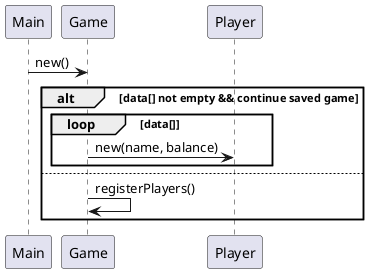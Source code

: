 @startuml
'https://plantuml.com/sequence-diagram

Main -> Game: new()
'indsæt de kald der mangler herfra og ned til at vi tjekker om der var noget spildata
alt data[] not empty && continue saved game
loop data[]
Game -> Player: new(name, balance)
end
else
Game -> Game: registerPlayers()

end
'indsæt de to sidste kald

@enduml

